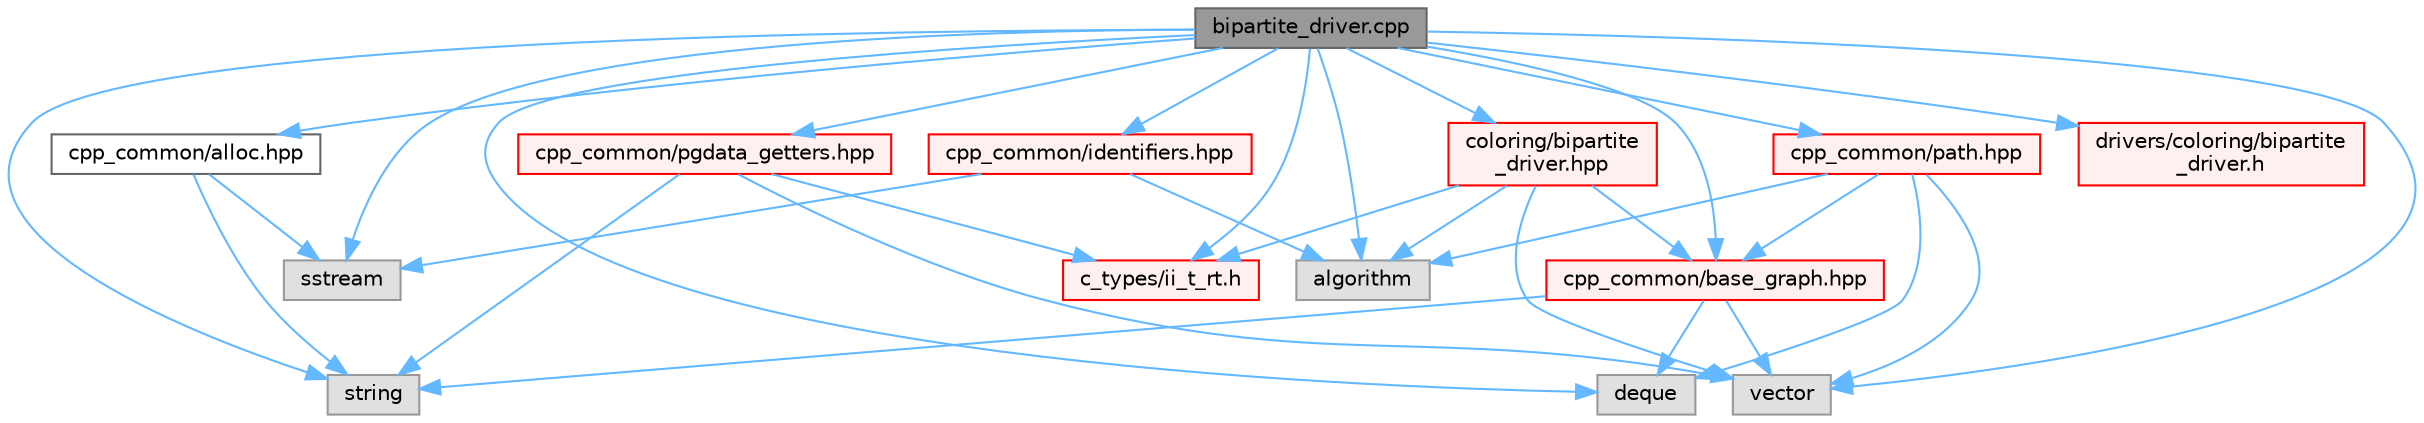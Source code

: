digraph "bipartite_driver.cpp"
{
 // LATEX_PDF_SIZE
  bgcolor="transparent";
  edge [fontname=Helvetica,fontsize=10,labelfontname=Helvetica,labelfontsize=10];
  node [fontname=Helvetica,fontsize=10,shape=box,height=0.2,width=0.4];
  Node1 [id="Node000001",label="bipartite_driver.cpp",height=0.2,width=0.4,color="gray40", fillcolor="grey60", style="filled", fontcolor="black",tooltip=" "];
  Node1 -> Node2 [id="edge1_Node000001_Node000002",color="steelblue1",style="solid",tooltip=" "];
  Node2 [id="Node000002",label="string",height=0.2,width=0.4,color="grey60", fillcolor="#E0E0E0", style="filled",tooltip=" "];
  Node1 -> Node3 [id="edge2_Node000001_Node000003",color="steelblue1",style="solid",tooltip=" "];
  Node3 [id="Node000003",label="sstream",height=0.2,width=0.4,color="grey60", fillcolor="#E0E0E0", style="filled",tooltip=" "];
  Node1 -> Node4 [id="edge3_Node000001_Node000004",color="steelblue1",style="solid",tooltip=" "];
  Node4 [id="Node000004",label="deque",height=0.2,width=0.4,color="grey60", fillcolor="#E0E0E0", style="filled",tooltip=" "];
  Node1 -> Node5 [id="edge4_Node000001_Node000005",color="steelblue1",style="solid",tooltip=" "];
  Node5 [id="Node000005",label="vector",height=0.2,width=0.4,color="grey60", fillcolor="#E0E0E0", style="filled",tooltip=" "];
  Node1 -> Node6 [id="edge5_Node000001_Node000006",color="steelblue1",style="solid",tooltip=" "];
  Node6 [id="Node000006",label="algorithm",height=0.2,width=0.4,color="grey60", fillcolor="#E0E0E0", style="filled",tooltip=" "];
  Node1 -> Node7 [id="edge6_Node000001_Node000007",color="steelblue1",style="solid",tooltip=" "];
  Node7 [id="Node000007",label="cpp_common/pgdata_getters.hpp",height=0.2,width=0.4,color="red", fillcolor="#FFF0F0", style="filled",URL="$pgdata__getters_8hpp.html",tooltip=" "];
  Node7 -> Node2 [id="edge7_Node000007_Node000002",color="steelblue1",style="solid",tooltip=" "];
  Node7 -> Node5 [id="edge8_Node000007_Node000005",color="steelblue1",style="solid",tooltip=" "];
  Node7 -> Node12 [id="edge9_Node000007_Node000012",color="steelblue1",style="solid",tooltip=" "];
  Node12 [id="Node000012",label="c_types/ii_t_rt.h",height=0.2,width=0.4,color="red", fillcolor="#FFF0F0", style="filled",URL="$ii__t__rt_8h.html",tooltip=" "];
  Node1 -> Node12 [id="edge10_Node000001_Node000012",color="steelblue1",style="solid",tooltip=" "];
  Node1 -> Node26 [id="edge11_Node000001_Node000026",color="steelblue1",style="solid",tooltip=" "];
  Node26 [id="Node000026",label="cpp_common/identifiers.hpp",height=0.2,width=0.4,color="red", fillcolor="#FFF0F0", style="filled",URL="$identifiers_8hpp.html",tooltip=" "];
  Node26 -> Node6 [id="edge12_Node000026_Node000006",color="steelblue1",style="solid",tooltip=" "];
  Node26 -> Node3 [id="edge13_Node000026_Node000003",color="steelblue1",style="solid",tooltip=" "];
  Node1 -> Node30 [id="edge14_Node000001_Node000030",color="steelblue1",style="solid",tooltip=" "];
  Node30 [id="Node000030",label="cpp_common/alloc.hpp",height=0.2,width=0.4,color="grey40", fillcolor="white", style="filled",URL="$alloc_8hpp.html",tooltip=" "];
  Node30 -> Node2 [id="edge15_Node000030_Node000002",color="steelblue1",style="solid",tooltip=" "];
  Node30 -> Node3 [id="edge16_Node000030_Node000003",color="steelblue1",style="solid",tooltip=" "];
  Node1 -> Node31 [id="edge17_Node000001_Node000031",color="steelblue1",style="solid",tooltip=" "];
  Node31 [id="Node000031",label="cpp_common/path.hpp",height=0.2,width=0.4,color="red", fillcolor="#FFF0F0", style="filled",URL="$path_8hpp.html",tooltip=" "];
  Node31 -> Node4 [id="edge18_Node000031_Node000004",color="steelblue1",style="solid",tooltip=" "];
  Node31 -> Node5 [id="edge19_Node000031_Node000005",color="steelblue1",style="solid",tooltip=" "];
  Node31 -> Node6 [id="edge20_Node000031_Node000006",color="steelblue1",style="solid",tooltip=" "];
  Node31 -> Node39 [id="edge21_Node000031_Node000039",color="steelblue1",style="solid",tooltip=" "];
  Node39 [id="Node000039",label="cpp_common/base_graph.hpp",height=0.2,width=0.4,color="red", fillcolor="#FFF0F0", style="filled",URL="$base__graph_8hpp.html",tooltip=" "];
  Node39 -> Node4 [id="edge22_Node000039_Node000004",color="steelblue1",style="solid",tooltip=" "];
  Node39 -> Node5 [id="edge23_Node000039_Node000005",color="steelblue1",style="solid",tooltip=" "];
  Node39 -> Node2 [id="edge24_Node000039_Node000002",color="steelblue1",style="solid",tooltip=" "];
  Node1 -> Node39 [id="edge25_Node000001_Node000039",color="steelblue1",style="solid",tooltip=" "];
  Node1 -> Node52 [id="edge26_Node000001_Node000052",color="steelblue1",style="solid",tooltip=" "];
  Node52 [id="Node000052",label="drivers/coloring/bipartite\l_driver.h",height=0.2,width=0.4,color="red", fillcolor="#FFF0F0", style="filled",URL="$bipartite__driver_8h.html",tooltip=" "];
  Node1 -> Node54 [id="edge27_Node000001_Node000054",color="steelblue1",style="solid",tooltip=" "];
  Node54 [id="Node000054",label="coloring/bipartite\l_driver.hpp",height=0.2,width=0.4,color="red", fillcolor="#FFF0F0", style="filled",URL="$bipartite__driver_8hpp.html",tooltip=" "];
  Node54 -> Node6 [id="edge28_Node000054_Node000006",color="steelblue1",style="solid",tooltip=" "];
  Node54 -> Node5 [id="edge29_Node000054_Node000005",color="steelblue1",style="solid",tooltip=" "];
  Node54 -> Node39 [id="edge30_Node000054_Node000039",color="steelblue1",style="solid",tooltip=" "];
  Node54 -> Node12 [id="edge31_Node000054_Node000012",color="steelblue1",style="solid",tooltip=" "];
}
